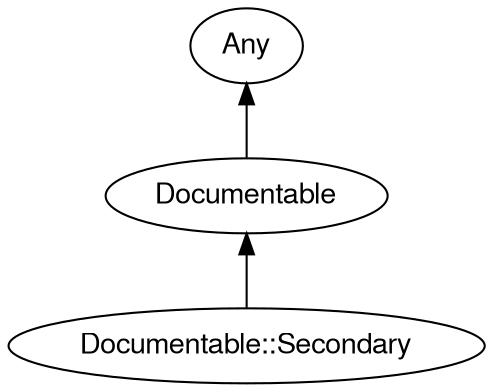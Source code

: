 digraph "perl6-type-graph" {
    rankdir=BT;
    splines=polyline;
    overlap=false; 
    // Types
    "Documentable::Secondary" [color="#000000", fontcolor="#000000", href="/type/Documentable::Secondary", fontname="FreeSans"];
    "Any" [color="#000000", fontcolor="#000000", href="/type/Any", fontname="FreeSans"];
    "Documentable" [color="#000000", fontcolor="#000000", href="/type/Documentable", fontname="FreeSans"];

    // Superclasses
    "Documentable::Secondary" -> "Documentable" [color="#000000"];
    "Documentable" -> "Any" [color="#000000"];

    // Roles
}
